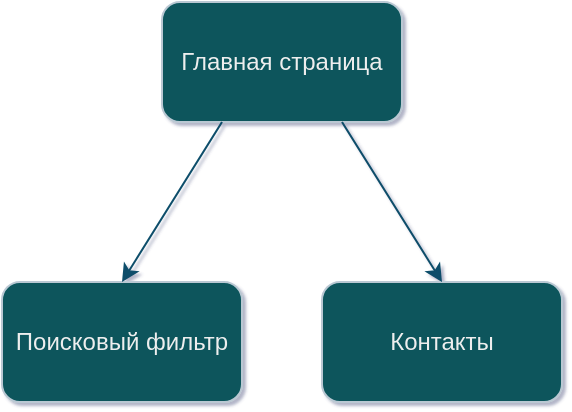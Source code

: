 <mxfile version="26.2.4">
  <diagram name="Страница — 1" id="q3TOIEAERT2CCmxQMVVe">
    <mxGraphModel dx="948" dy="623" grid="1" gridSize="10" guides="1" tooltips="1" connect="1" arrows="1" fold="1" page="1" pageScale="1" pageWidth="827" pageHeight="1169" background="light-dark(#FFFFFF,#FFFFFF)" math="0" shadow="1">
      <root>
        <mxCell id="0" />
        <mxCell id="1" parent="0" />
        <mxCell id="A7Qm956cF_j9lJ20Xwkb-2" value="Главная страница" style="rounded=1;whiteSpace=wrap;html=1;labelBackgroundColor=none;fillColor=#09555B;strokeColor=#BAC8D3;fontColor=#EEEEEE;" vertex="1" parent="1">
          <mxGeometry x="320" y="60" width="120" height="60" as="geometry" />
        </mxCell>
        <mxCell id="A7Qm956cF_j9lJ20Xwkb-3" value="Поисковый фильтр" style="rounded=1;whiteSpace=wrap;html=1;labelBackgroundColor=none;fillColor=#09555B;strokeColor=#BAC8D3;fontColor=#EEEEEE;" vertex="1" parent="1">
          <mxGeometry x="240" y="200" width="120" height="60" as="geometry" />
        </mxCell>
        <mxCell id="A7Qm956cF_j9lJ20Xwkb-4" value="Контакты" style="rounded=1;whiteSpace=wrap;html=1;labelBackgroundColor=none;fillColor=#09555B;strokeColor=#BAC8D3;fontColor=#EEEEEE;" vertex="1" parent="1">
          <mxGeometry x="400" y="200" width="120" height="60" as="geometry" />
        </mxCell>
        <mxCell id="A7Qm956cF_j9lJ20Xwkb-14" value="" style="endArrow=classic;html=1;rounded=0;strokeColor=#0B4D6A;exitX=0.75;exitY=1;exitDx=0;exitDy=0;entryX=0.5;entryY=0;entryDx=0;entryDy=0;" edge="1" parent="1" source="A7Qm956cF_j9lJ20Xwkb-2" target="A7Qm956cF_j9lJ20Xwkb-4">
          <mxGeometry width="50" height="50" relative="1" as="geometry">
            <mxPoint x="390" y="350" as="sourcePoint" />
            <mxPoint x="440" y="300" as="targetPoint" />
          </mxGeometry>
        </mxCell>
        <mxCell id="A7Qm956cF_j9lJ20Xwkb-15" value="" style="endArrow=classic;html=1;rounded=0;strokeColor=#0B4D6A;exitX=0.25;exitY=1;exitDx=0;exitDy=0;entryX=0.5;entryY=0;entryDx=0;entryDy=0;" edge="1" parent="1" source="A7Qm956cF_j9lJ20Xwkb-2" target="A7Qm956cF_j9lJ20Xwkb-3">
          <mxGeometry width="50" height="50" relative="1" as="geometry">
            <mxPoint x="390" y="350" as="sourcePoint" />
            <mxPoint x="440" y="300" as="targetPoint" />
          </mxGeometry>
        </mxCell>
      </root>
    </mxGraphModel>
  </diagram>
</mxfile>
